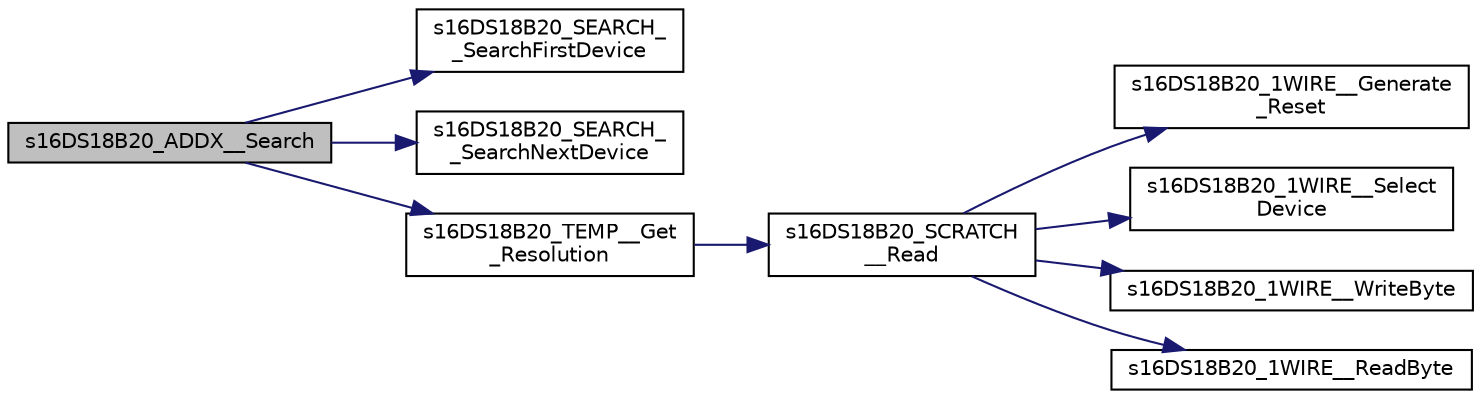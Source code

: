 digraph "s16DS18B20_ADDX__Search"
{
  edge [fontname="Helvetica",fontsize="10",labelfontname="Helvetica",labelfontsize="10"];
  node [fontname="Helvetica",fontsize="10",shape=record];
  rankdir="LR";
  Node1 [label="s16DS18B20_ADDX__Search",height=0.2,width=0.4,color="black", fillcolor="grey75", style="filled", fontcolor="black"];
  Node1 -> Node2 [color="midnightblue",fontsize="10",style="solid",fontname="Helvetica"];
  Node2 [label="s16DS18B20_SEARCH_\l_SearchFirstDevice",height=0.2,width=0.4,color="black", fillcolor="white", style="filled",URL="$group___d_s18_b20_____w_i_r_e___i_f.html#ga572e99fd088cd0a84241467b89134344",tooltip="Search for the first device on the bus. "];
  Node1 -> Node3 [color="midnightblue",fontsize="10",style="solid",fontname="Helvetica"];
  Node3 [label="s16DS18B20_SEARCH_\l_SearchNextDevice",height=0.2,width=0.4,color="black", fillcolor="white", style="filled",URL="$group___d_s18_b20_____w_i_r_e___i_f.html#gafb2ae421e95ce33ea60b8c7316a533d3",tooltip="Search for the next device on the bus. "];
  Node1 -> Node4 [color="midnightblue",fontsize="10",style="solid",fontname="Helvetica"];
  Node4 [label="s16DS18B20_TEMP__Get\l_Resolution",height=0.2,width=0.4,color="black", fillcolor="white", style="filled",URL="$group___d_s18_b20_____t_e_m_p_e_r_a_t_u_r_e.html#ga11962e41c09a2129e886ea033a17a9bd",tooltip="Gets the current resolution by reading the scratchpad memory. "];
  Node4 -> Node5 [color="midnightblue",fontsize="10",style="solid",fontname="Helvetica"];
  Node5 [label="s16DS18B20_SCRATCH\l__Read",height=0.2,width=0.4,color="black", fillcolor="white", style="filled",URL="$group___d_s18_b20_____s_c_r_a_t_c_h_p_a_d.html#gad0c45b626f3b1bfdcc210cbfc105a526",tooltip="Read the scratch memory, 9 bytes. "];
  Node5 -> Node6 [color="midnightblue",fontsize="10",style="solid",fontname="Helvetica"];
  Node6 [label="s16DS18B20_1WIRE__Generate\l_Reset",height=0.2,width=0.4,color="black", fillcolor="white", style="filled",URL="$group___d_s18_b20_____w_i_r_e___i_f.html#gaa2cb7543a05f574848bb32a70616f23a",tooltip="Generate a reset. "];
  Node5 -> Node7 [color="midnightblue",fontsize="10",style="solid",fontname="Helvetica"];
  Node7 [label="s16DS18B20_1WIRE__Select\lDevice",height=0.2,width=0.4,color="black", fillcolor="white", style="filled",URL="$group___d_s18_b20_____w_i_r_e___i_f.html#ga7a5476f1c807ae17de2e0652f57077be",tooltip="Select a device. "];
  Node5 -> Node8 [color="midnightblue",fontsize="10",style="solid",fontname="Helvetica"];
  Node8 [label="s16DS18B20_1WIRE__WriteByte",height=0.2,width=0.4,color="black", fillcolor="white", style="filled",URL="$group___d_s18_b20_____w_i_r_e___i_f.html#ga0dcdf9b61e256b5ef8f7e7538ebf7ce7",tooltip="Write a byte to the wire. "];
  Node5 -> Node9 [color="midnightblue",fontsize="10",style="solid",fontname="Helvetica"];
  Node9 [label="s16DS18B20_1WIRE__ReadByte",height=0.2,width=0.4,color="black", fillcolor="white", style="filled",URL="$group___d_s18_b20_____w_i_r_e___i_f.html#gae21fd6a4108fbf96b8e1a9988fd577d3",tooltip="Read a byte from the 1-wire. "];
}
